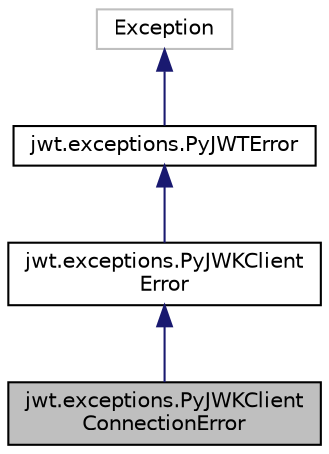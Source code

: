 digraph "jwt.exceptions.PyJWKClientConnectionError"
{
 // LATEX_PDF_SIZE
  edge [fontname="Helvetica",fontsize="10",labelfontname="Helvetica",labelfontsize="10"];
  node [fontname="Helvetica",fontsize="10",shape=record];
  Node1 [label="jwt.exceptions.PyJWKClient\lConnectionError",height=0.2,width=0.4,color="black", fillcolor="grey75", style="filled", fontcolor="black",tooltip=" "];
  Node2 -> Node1 [dir="back",color="midnightblue",fontsize="10",style="solid"];
  Node2 [label="jwt.exceptions.PyJWKClient\lError",height=0.2,width=0.4,color="black", fillcolor="white", style="filled",URL="$classjwt_1_1exceptions_1_1PyJWKClientError.html",tooltip=" "];
  Node3 -> Node2 [dir="back",color="midnightblue",fontsize="10",style="solid"];
  Node3 [label="jwt.exceptions.PyJWTError",height=0.2,width=0.4,color="black", fillcolor="white", style="filled",URL="$classjwt_1_1exceptions_1_1PyJWTError.html",tooltip=" "];
  Node4 -> Node3 [dir="back",color="midnightblue",fontsize="10",style="solid"];
  Node4 [label="Exception",height=0.2,width=0.4,color="grey75", fillcolor="white", style="filled",tooltip=" "];
}
